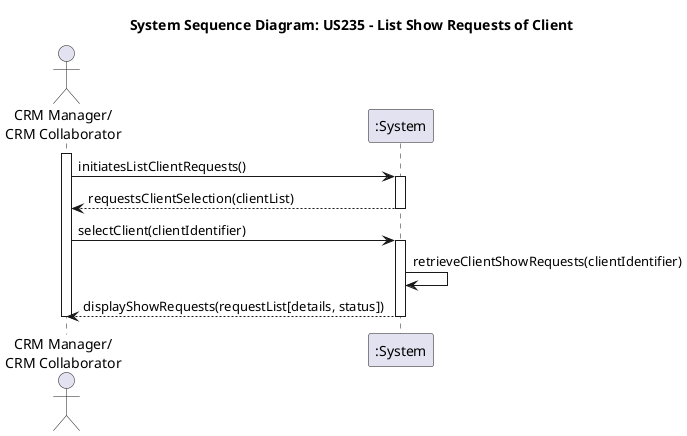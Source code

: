 @startuml analysis/system-sequence-diagram_235.svg

title System Sequence Diagram: US235 - List Show Requests of Client

actor "CRM Manager/\nCRM Collaborator" as User
participant ":System" as System

activate User
User -> System : initiatesListClientRequests()
activate System

System --> User : requestsClientSelection(clientList)
deactivate System

User -> System : selectClient(clientIdentifier)
activate System

System -> System : retrieveClientShowRequests(clientIdentifier)
System --> User : displayShowRequests(requestList[details, status])
deactivate System

deactivate User

@enduml